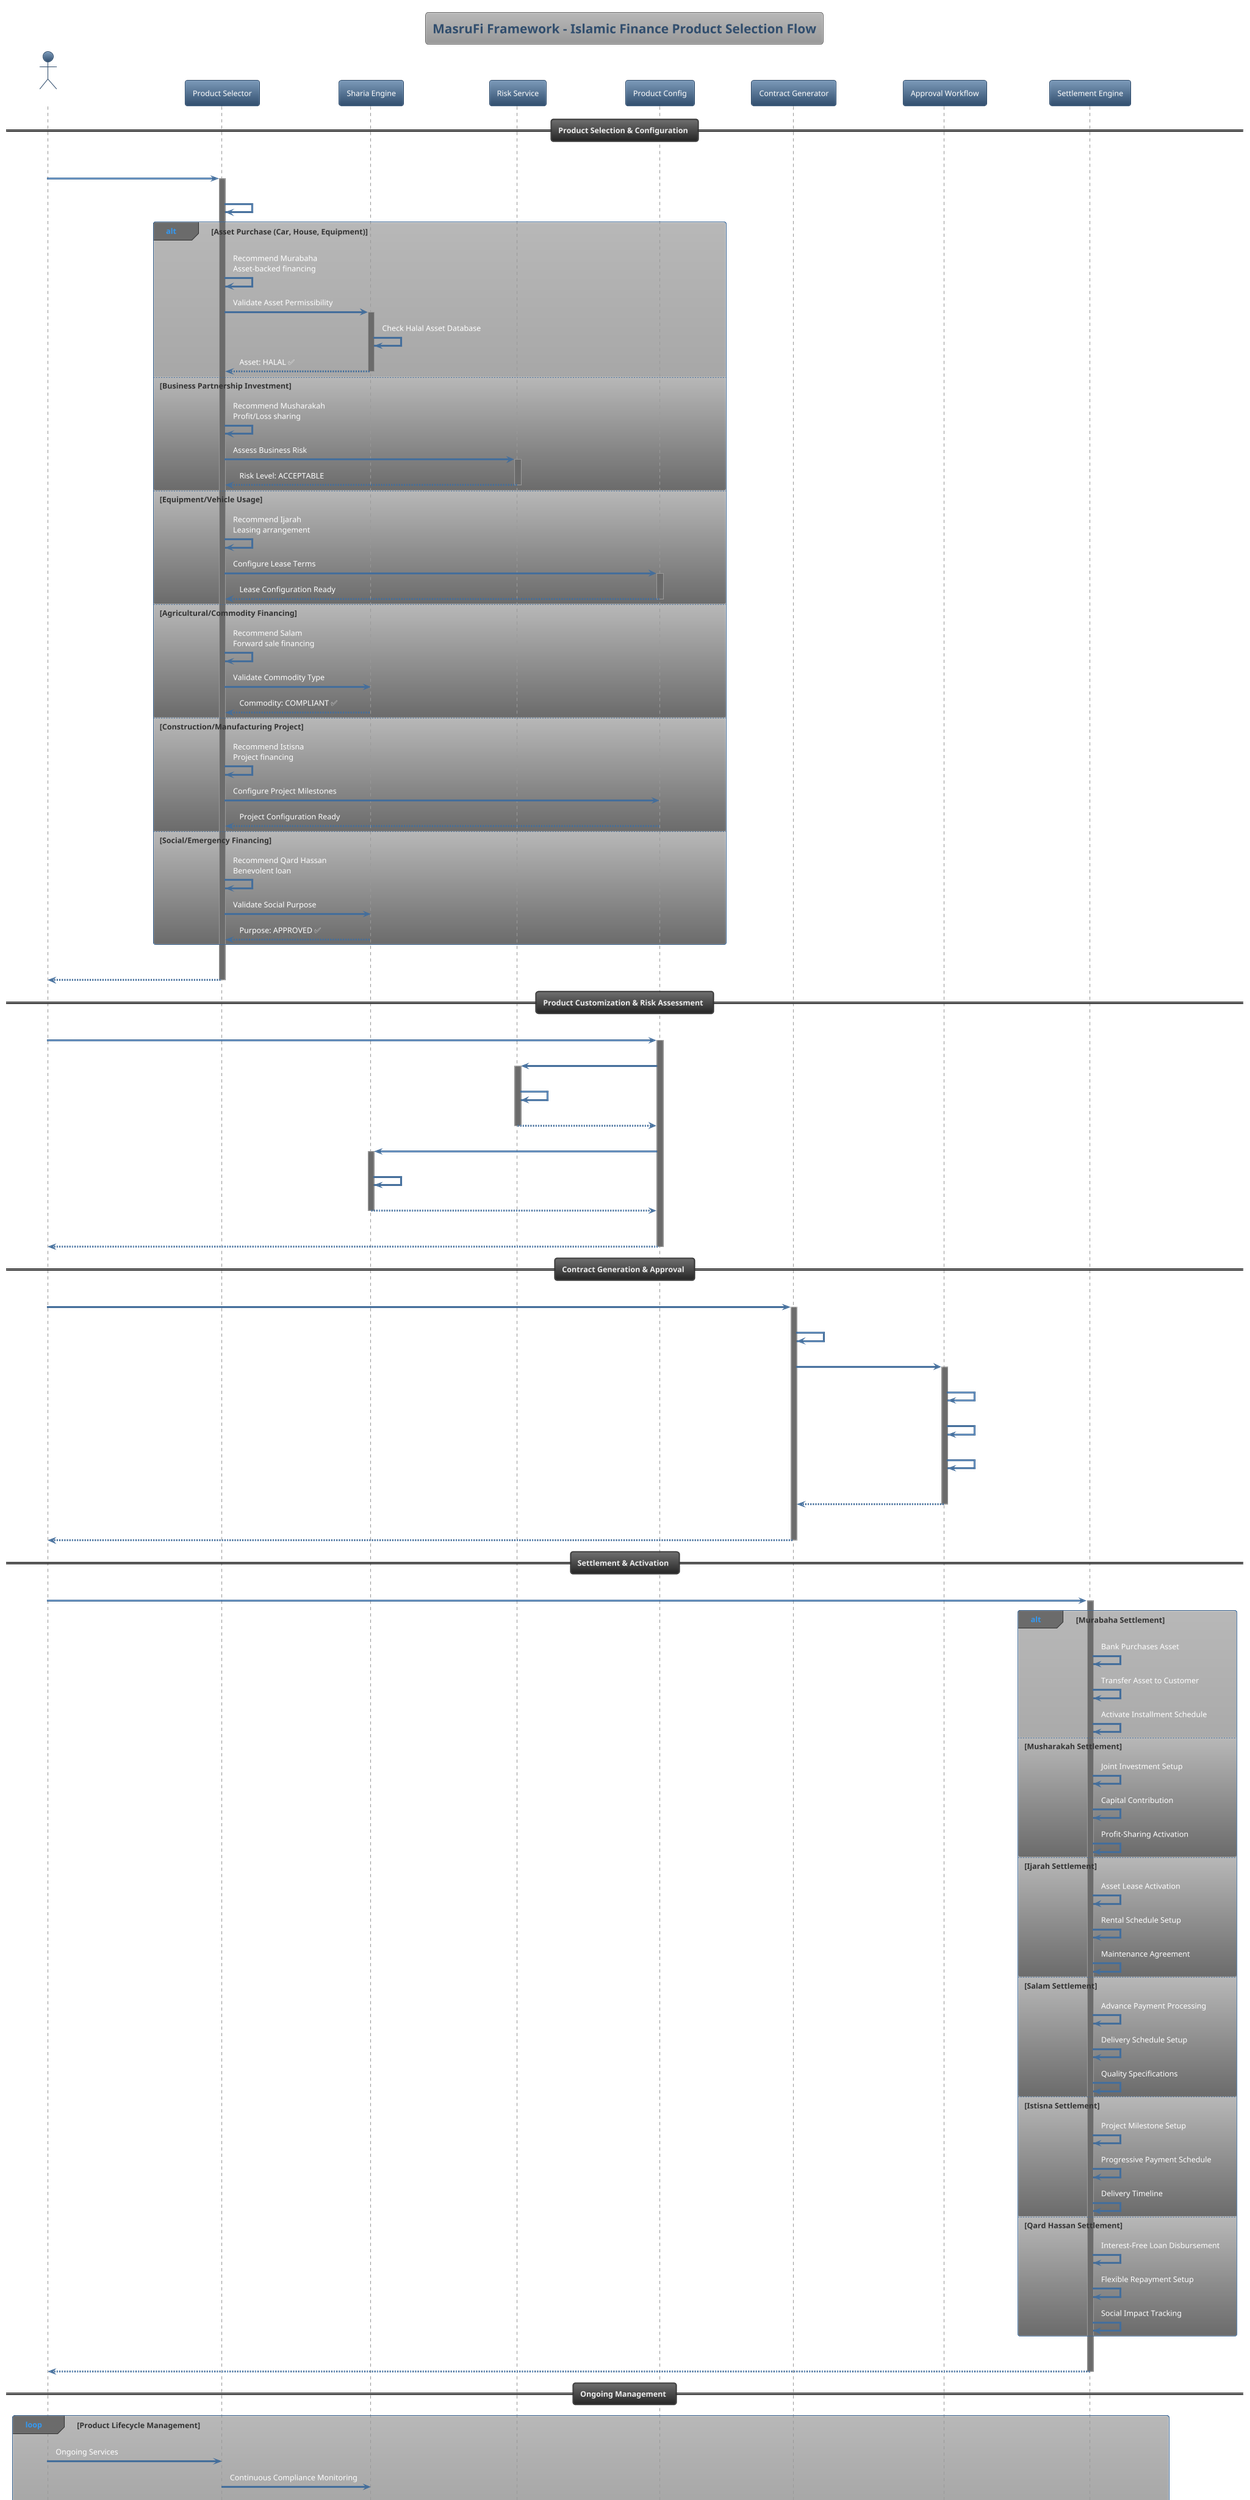 @startuml islamic-finance-product-flow
!theme spacelab

title MasruFi Framework - Islamic Finance Product Selection Flow

actor Customer
participant "Product Selector" as ProductSelector
participant "Sharia Engine" as ShariaEngine
participant "Risk Service" as RiskService
participant "Product Config" as ProductConfig
participant "Contract Generator" as ContractGen
participant "Approval Workflow" as ApprovalWF
participant "Settlement Engine" as Settlement

== Product Selection & Configuration ==

Customer -> ProductSelector : Request Islamic Finance\n(Purpose: Car Purchase, Amount: 80K AED)
activate ProductSelector

ProductSelector -> ProductSelector : Analyze Customer Requirements

alt Asset Purchase (Car, House, Equipment)
    ProductSelector -> ProductSelector : Recommend Murabaha\nAsset-backed financing
    ProductSelector -> ShariaEngine : Validate Asset Permissibility
    activate ShariaEngine
    ShariaEngine -> ShariaEngine : Check Halal Asset Database
    ShariaEngine --> ProductSelector : Asset: HALAL ✅
    deactivate ShariaEngine

else Business Partnership Investment
    ProductSelector -> ProductSelector : Recommend Musharakah\nProfit/Loss sharing
    ProductSelector -> RiskService : Assess Business Risk
    activate RiskService
    RiskService --> ProductSelector : Risk Level: ACCEPTABLE
    deactivate RiskService

else Equipment/Vehicle Usage
    ProductSelector -> ProductSelector : Recommend Ijarah\nLeasing arrangement
    ProductSelector -> ProductConfig : Configure Lease Terms
    activate ProductConfig
    ProductConfig --> ProductSelector : Lease Configuration Ready
    deactivate ProductConfig

else Agricultural/Commodity Financing
    ProductSelector -> ProductSelector : Recommend Salam\nForward sale financing
    ProductSelector -> ShariaEngine : Validate Commodity Type
    ShariaEngine --> ProductSelector : Commodity: COMPLIANT ✅

else Construction/Manufacturing Project
    ProductSelector -> ProductSelector : Recommend Istisna\nProject financing
    ProductSelector -> ProductConfig : Configure Project Milestones
    ProductConfig --> ProductSelector : Project Configuration Ready

else Social/Emergency Financing
    ProductSelector -> ProductSelector : Recommend Qard Hassan\nBenevolent loan
    ProductSelector -> ShariaEngine : Validate Social Purpose
    ShariaEngine --> ProductSelector : Purpose: APPROVED ✅
end

ProductSelector --> Customer : Islamic Finance Product Recommended\n(Product Type + Terms)
deactivate ProductSelector

== Product Customization & Risk Assessment ==

Customer -> ProductConfig : Accept Product Recommendation
activate ProductConfig

ProductConfig -> RiskService : Comprehensive Risk Assessment
activate RiskService
RiskService -> RiskService : Calculate Islamic Risk Score
RiskService --> ProductConfig : Risk Score: 750/1000 (GOOD)
deactivate RiskService

ProductConfig -> ShariaEngine : Final Sharia Compliance Check
activate ShariaEngine
ShariaEngine -> ShariaEngine : Comprehensive Sharia Validation
ShariaEngine --> ProductConfig : Sharia Compliance: APPROVED ✅
deactivate ShariaEngine

ProductConfig --> Customer : Product Customization Complete\n(Sharia-Compliant Terms)
deactivate ProductConfig

== Contract Generation & Approval ==

Customer -> ContractGen : Proceed with Contract Generation
activate ContractGen

ContractGen -> ContractGen : Generate Islamic Finance Contract

ContractGen -> ApprovalWF : Submit for Sharia Board Approval
activate ApprovalWF

ApprovalWF -> ApprovalWF : Sharia Supervisory Board Review
ApprovalWF -> ApprovalWF : Risk Committee Approval
ApprovalWF -> ApprovalWF : Compliance Officer Sign-off

ApprovalWF --> ContractGen : Contract Approved\n(Reference: SSB-2024-002)
deactivate ApprovalWF

ContractGen --> Customer : Islamic Finance Contract Ready\n(Sharia-Compliant & Approved)
deactivate ContractGen

== Settlement & Activation ==

Customer -> Settlement : Accept Contract & Proceed
activate Settlement

alt Murabaha Settlement
    Settlement -> Settlement : Bank Purchases Asset
    Settlement -> Settlement : Transfer Asset to Customer
    Settlement -> Settlement : Activate Installment Schedule

else Musharakah Settlement
    Settlement -> Settlement : Joint Investment Setup
    Settlement -> Settlement : Capital Contribution
    Settlement -> Settlement : Profit-Sharing Activation

else Ijarah Settlement
    Settlement -> Settlement : Asset Lease Activation
    Settlement -> Settlement : Rental Schedule Setup
    Settlement -> Settlement : Maintenance Agreement

else Salam Settlement
    Settlement -> Settlement : Advance Payment Processing
    Settlement -> Settlement : Delivery Schedule Setup
    Settlement -> Settlement : Quality Specifications

else Istisna Settlement
    Settlement -> Settlement : Project Milestone Setup
    Settlement -> Settlement : Progressive Payment Schedule
    Settlement -> Settlement : Delivery Timeline

else Qard Hassan Settlement
    Settlement -> Settlement : Interest-Free Loan Disbursement
    Settlement -> Settlement : Flexible Repayment Setup
    Settlement -> Settlement : Social Impact Tracking
end

Settlement --> Customer : Islamic Finance Product Activated\n(Sharia-Compliant & Operational)
deactivate Settlement

== Ongoing Management ==

loop Product Lifecycle Management
    Customer -> ProductSelector : Ongoing Services
    ProductSelector -> ShariaEngine : Continuous Compliance Monitoring
    ShariaEngine -> Settlement : Performance Tracking
    Settlement -> Customer : Regular Statements & Updates
    
    alt Early Settlement Request
        Customer -> Settlement : Request Early Settlement
        Settlement -> ShariaEngine : Calculate Sharia-Compliant Discount
        ShariaEngine --> Settlement : Discount Approved
        Settlement --> Customer : Early Settlement Offer
    end
    
    alt Refinancing Request
        Customer -> ProductSelector : Request Refinancing
        ProductSelector -> ShariaEngine : Validate Refinancing Terms
        ShariaEngine --> ProductSelector : Refinancing: COMPLIANT
        ProductSelector --> Customer : Refinancing Options Available
    end
end

@enduml
